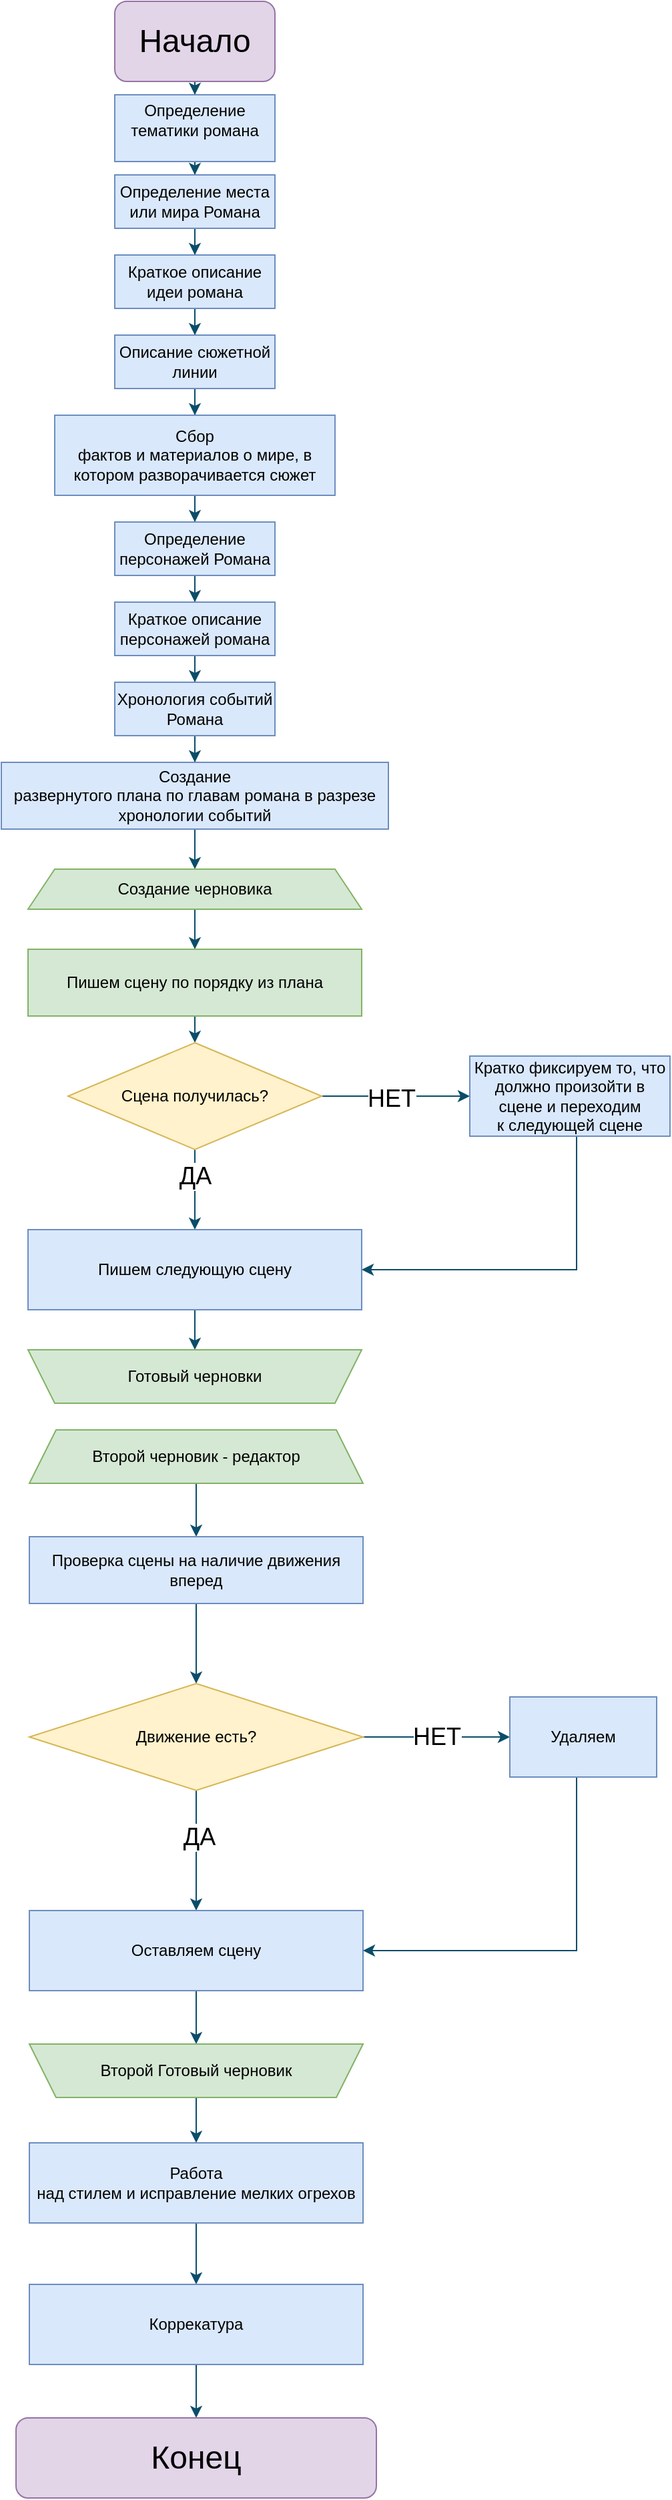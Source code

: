 <mxfile version="22.1.16" type="device">
  <diagram id="D8fkURHyANMpih5rnkmA" name="Страница — 1">
    <mxGraphModel dx="718" dy="845" grid="1" gridSize="10" guides="1" tooltips="1" connect="1" arrows="1" fold="1" page="1" pageScale="1" pageWidth="827" pageHeight="1169" math="0" shadow="0">
      <root>
        <mxCell id="0" />
        <mxCell id="1" parent="0" />
        <mxCell id="11rlWMmekfV-KqHWhoUA-5" value="" style="edgeStyle=orthogonalEdgeStyle;rounded=0;orthogonalLoop=1;jettySize=auto;html=1;strokeColor=#0B4D6A;" edge="1" parent="1" source="11rlWMmekfV-KqHWhoUA-1" target="11rlWMmekfV-KqHWhoUA-4">
          <mxGeometry relative="1" as="geometry" />
        </mxCell>
        <mxCell id="11rlWMmekfV-KqHWhoUA-1" value="&lt;font style=&quot;font-size: 24px;&quot;&gt;Начало&lt;/font&gt;" style="rounded=1;whiteSpace=wrap;html=1;fillColor=#e1d5e7;labelBackgroundColor=none;strokeColor=#9673a6;" vertex="1" parent="1">
          <mxGeometry x="354" y="40" width="120" height="60" as="geometry" />
        </mxCell>
        <mxCell id="11rlWMmekfV-KqHWhoUA-7" value="" style="edgeStyle=orthogonalEdgeStyle;rounded=0;orthogonalLoop=1;jettySize=auto;html=1;strokeColor=#0B4D6A;" edge="1" parent="1" source="11rlWMmekfV-KqHWhoUA-4" target="11rlWMmekfV-KqHWhoUA-6">
          <mxGeometry relative="1" as="geometry" />
        </mxCell>
        <mxCell id="11rlWMmekfV-KqHWhoUA-4" value="Определение тематики романа&lt;br&gt;&lt;p class=&quot;MsoNormal&quot;&gt;&lt;/p&gt;" style="rounded=0;whiteSpace=wrap;html=1;strokeColor=#6c8ebf;fillColor=#dae8fc;" vertex="1" parent="1">
          <mxGeometry x="354" y="110" width="120" height="50" as="geometry" />
        </mxCell>
        <mxCell id="11rlWMmekfV-KqHWhoUA-9" value="" style="edgeStyle=orthogonalEdgeStyle;rounded=0;orthogonalLoop=1;jettySize=auto;html=1;strokeColor=#0B4D6A;" edge="1" parent="1" source="11rlWMmekfV-KqHWhoUA-6" target="11rlWMmekfV-KqHWhoUA-8">
          <mxGeometry relative="1" as="geometry" />
        </mxCell>
        <mxCell id="11rlWMmekfV-KqHWhoUA-6" value="&lt;p class=&quot;MsoNormal&quot;&gt;Определение места или мира Романа&lt;/p&gt;" style="whiteSpace=wrap;html=1;fillColor=#dae8fc;strokeColor=#6c8ebf;rounded=0;" vertex="1" parent="1">
          <mxGeometry x="354" y="170" width="120" height="40" as="geometry" />
        </mxCell>
        <mxCell id="11rlWMmekfV-KqHWhoUA-11" value="" style="edgeStyle=orthogonalEdgeStyle;rounded=0;orthogonalLoop=1;jettySize=auto;html=1;strokeColor=#0B4D6A;" edge="1" parent="1" source="11rlWMmekfV-KqHWhoUA-8" target="11rlWMmekfV-KqHWhoUA-10">
          <mxGeometry relative="1" as="geometry" />
        </mxCell>
        <mxCell id="11rlWMmekfV-KqHWhoUA-8" value="&lt;p class=&quot;MsoNormal&quot;&gt;Краткое описание идеи романа&lt;/p&gt;" style="whiteSpace=wrap;html=1;fillColor=#dae8fc;strokeColor=#6c8ebf;rounded=0;" vertex="1" parent="1">
          <mxGeometry x="354" y="230" width="120" height="40" as="geometry" />
        </mxCell>
        <mxCell id="11rlWMmekfV-KqHWhoUA-13" value="" style="edgeStyle=orthogonalEdgeStyle;rounded=0;orthogonalLoop=1;jettySize=auto;html=1;strokeColor=#0B4D6A;" edge="1" parent="1" source="11rlWMmekfV-KqHWhoUA-10" target="11rlWMmekfV-KqHWhoUA-12">
          <mxGeometry relative="1" as="geometry" />
        </mxCell>
        <mxCell id="11rlWMmekfV-KqHWhoUA-10" value="&lt;p class=&quot;MsoNormal&quot;&gt;Описание сюжетной линии&lt;/p&gt;" style="whiteSpace=wrap;html=1;fillColor=#dae8fc;strokeColor=#6c8ebf;rounded=0;" vertex="1" parent="1">
          <mxGeometry x="354" y="290" width="120" height="40" as="geometry" />
        </mxCell>
        <mxCell id="11rlWMmekfV-KqHWhoUA-15" value="" style="edgeStyle=orthogonalEdgeStyle;rounded=0;orthogonalLoop=1;jettySize=auto;html=1;strokeColor=#0B4D6A;" edge="1" parent="1" source="11rlWMmekfV-KqHWhoUA-12" target="11rlWMmekfV-KqHWhoUA-14">
          <mxGeometry relative="1" as="geometry" />
        </mxCell>
        <mxCell id="11rlWMmekfV-KqHWhoUA-12" value="Сбор&lt;br/&gt;фактов и материалов о мире, в котором разворачивается сюжет" style="whiteSpace=wrap;html=1;fillColor=#dae8fc;strokeColor=#6c8ebf;rounded=0;" vertex="1" parent="1">
          <mxGeometry x="309" y="350" width="210" height="60" as="geometry" />
        </mxCell>
        <mxCell id="11rlWMmekfV-KqHWhoUA-17" value="" style="edgeStyle=orthogonalEdgeStyle;rounded=0;orthogonalLoop=1;jettySize=auto;html=1;strokeColor=#0B4D6A;" edge="1" parent="1" source="11rlWMmekfV-KqHWhoUA-14" target="11rlWMmekfV-KqHWhoUA-16">
          <mxGeometry relative="1" as="geometry" />
        </mxCell>
        <mxCell id="11rlWMmekfV-KqHWhoUA-14" value="Определение&lt;br/&gt;персонажей Романа" style="whiteSpace=wrap;html=1;fillColor=#dae8fc;strokeColor=#6c8ebf;rounded=0;" vertex="1" parent="1">
          <mxGeometry x="354" y="430" width="120" height="40" as="geometry" />
        </mxCell>
        <mxCell id="11rlWMmekfV-KqHWhoUA-19" value="" style="edgeStyle=orthogonalEdgeStyle;rounded=0;orthogonalLoop=1;jettySize=auto;html=1;strokeColor=#0B4D6A;" edge="1" parent="1" source="11rlWMmekfV-KqHWhoUA-16" target="11rlWMmekfV-KqHWhoUA-18">
          <mxGeometry relative="1" as="geometry" />
        </mxCell>
        <mxCell id="11rlWMmekfV-KqHWhoUA-16" value="&lt;p class=&quot;MsoNormal&quot;&gt;Краткое описание персонажей романа&lt;/p&gt;" style="whiteSpace=wrap;html=1;fillColor=#dae8fc;strokeColor=#6c8ebf;rounded=0;" vertex="1" parent="1">
          <mxGeometry x="354" y="490" width="120" height="40" as="geometry" />
        </mxCell>
        <mxCell id="11rlWMmekfV-KqHWhoUA-21" value="" style="edgeStyle=orthogonalEdgeStyle;rounded=0;orthogonalLoop=1;jettySize=auto;html=1;strokeColor=#0B4D6A;" edge="1" parent="1" source="11rlWMmekfV-KqHWhoUA-18" target="11rlWMmekfV-KqHWhoUA-20">
          <mxGeometry relative="1" as="geometry" />
        </mxCell>
        <mxCell id="11rlWMmekfV-KqHWhoUA-18" value="&lt;p class=&quot;MsoNormal&quot;&gt;Хронология событий Романа&lt;/p&gt;" style="whiteSpace=wrap;html=1;fillColor=#dae8fc;strokeColor=#6c8ebf;rounded=0;" vertex="1" parent="1">
          <mxGeometry x="354" y="550" width="120" height="40" as="geometry" />
        </mxCell>
        <mxCell id="11rlWMmekfV-KqHWhoUA-67" value="" style="edgeStyle=orthogonalEdgeStyle;rounded=0;orthogonalLoop=1;jettySize=auto;html=1;strokeColor=#0B4D6A;" edge="1" parent="1" source="11rlWMmekfV-KqHWhoUA-20" target="11rlWMmekfV-KqHWhoUA-24">
          <mxGeometry relative="1" as="geometry" />
        </mxCell>
        <mxCell id="11rlWMmekfV-KqHWhoUA-20" value="Создание&lt;br/&gt;развернутого плана по главам романа в разрезе хронологии событий" style="whiteSpace=wrap;html=1;fillColor=#dae8fc;strokeColor=#6c8ebf;rounded=0;" vertex="1" parent="1">
          <mxGeometry x="269" y="610" width="290" height="50" as="geometry" />
        </mxCell>
        <mxCell id="11rlWMmekfV-KqHWhoUA-29" value="" style="edgeStyle=orthogonalEdgeStyle;rounded=0;orthogonalLoop=1;jettySize=auto;html=1;strokeColor=#0B4D6A;" edge="1" parent="1" source="11rlWMmekfV-KqHWhoUA-24" target="11rlWMmekfV-KqHWhoUA-28">
          <mxGeometry relative="1" as="geometry" />
        </mxCell>
        <mxCell id="11rlWMmekfV-KqHWhoUA-24" value="Создание черновика" style="shape=trapezoid;perimeter=trapezoidPerimeter;whiteSpace=wrap;html=1;fixedSize=1;fillColor=#d5e8d4;strokeColor=#82b366;rounded=0;" vertex="1" parent="1">
          <mxGeometry x="289" y="690" width="250" height="30" as="geometry" />
        </mxCell>
        <mxCell id="11rlWMmekfV-KqHWhoUA-31" value="" style="edgeStyle=orthogonalEdgeStyle;rounded=0;orthogonalLoop=1;jettySize=auto;html=1;strokeColor=#0B4D6A;" edge="1" parent="1" source="11rlWMmekfV-KqHWhoUA-28">
          <mxGeometry relative="1" as="geometry">
            <mxPoint x="414" y="820" as="targetPoint" />
          </mxGeometry>
        </mxCell>
        <mxCell id="11rlWMmekfV-KqHWhoUA-28" value="Пишем сцену по порядку из плана" style="whiteSpace=wrap;html=1;fillColor=#d5e8d4;strokeColor=#82b366;rounded=0;" vertex="1" parent="1">
          <mxGeometry x="289" y="750" width="250" height="50" as="geometry" />
        </mxCell>
        <mxCell id="11rlWMmekfV-KqHWhoUA-34" value="" style="edgeStyle=orthogonalEdgeStyle;rounded=0;orthogonalLoop=1;jettySize=auto;html=1;strokeColor=#0B4D6A;" edge="1" parent="1" source="11rlWMmekfV-KqHWhoUA-32" target="11rlWMmekfV-KqHWhoUA-33">
          <mxGeometry relative="1" as="geometry" />
        </mxCell>
        <mxCell id="11rlWMmekfV-KqHWhoUA-39" value="ДА" style="edgeLabel;html=1;align=center;verticalAlign=middle;resizable=0;points=[];fontColor=#000000;fontSize=18;" vertex="1" connectable="0" parent="11rlWMmekfV-KqHWhoUA-34">
          <mxGeometry x="0.2" y="2" relative="1" as="geometry">
            <mxPoint x="-2" y="-16" as="offset" />
          </mxGeometry>
        </mxCell>
        <mxCell id="11rlWMmekfV-KqHWhoUA-36" value="" style="edgeStyle=orthogonalEdgeStyle;rounded=0;orthogonalLoop=1;jettySize=auto;html=1;strokeColor=#0B4D6A;" edge="1" parent="1" source="11rlWMmekfV-KqHWhoUA-32" target="11rlWMmekfV-KqHWhoUA-35">
          <mxGeometry relative="1" as="geometry" />
        </mxCell>
        <mxCell id="11rlWMmekfV-KqHWhoUA-38" value="НЕТ" style="edgeLabel;html=1;align=center;verticalAlign=middle;resizable=0;points=[];fontColor=#000000;fontSize=18;" vertex="1" connectable="0" parent="11rlWMmekfV-KqHWhoUA-36">
          <mxGeometry x="-0.061" y="-2" relative="1" as="geometry">
            <mxPoint as="offset" />
          </mxGeometry>
        </mxCell>
        <mxCell id="11rlWMmekfV-KqHWhoUA-32" value="Сцена получилась?" style="rhombus;whiteSpace=wrap;html=1;strokeColor=#d6b656;fillColor=#fff2cc;" vertex="1" parent="1">
          <mxGeometry x="319" y="820" width="190" height="80" as="geometry" />
        </mxCell>
        <mxCell id="11rlWMmekfV-KqHWhoUA-41" value="" style="edgeStyle=orthogonalEdgeStyle;rounded=0;orthogonalLoop=1;jettySize=auto;html=1;strokeColor=#0B4D6A;" edge="1" parent="1" source="11rlWMmekfV-KqHWhoUA-33" target="11rlWMmekfV-KqHWhoUA-40">
          <mxGeometry relative="1" as="geometry" />
        </mxCell>
        <mxCell id="11rlWMmekfV-KqHWhoUA-33" value="Пишем следующую сцену" style="whiteSpace=wrap;html=1;fillColor=#dae8fc;strokeColor=#6c8ebf;" vertex="1" parent="1">
          <mxGeometry x="289" y="960" width="250" height="60" as="geometry" />
        </mxCell>
        <mxCell id="11rlWMmekfV-KqHWhoUA-37" style="edgeStyle=orthogonalEdgeStyle;rounded=0;orthogonalLoop=1;jettySize=auto;html=1;entryX=1;entryY=0.5;entryDx=0;entryDy=0;strokeColor=#0B4D6A;" edge="1" parent="1" source="11rlWMmekfV-KqHWhoUA-35" target="11rlWMmekfV-KqHWhoUA-33">
          <mxGeometry relative="1" as="geometry">
            <Array as="points">
              <mxPoint x="700" y="990" />
            </Array>
          </mxGeometry>
        </mxCell>
        <mxCell id="11rlWMmekfV-KqHWhoUA-35" value="&lt;p class=&quot;MsoNormal&quot;&gt;Кратко фиксируем то, что должно произойти в сцене и переходим&lt;br&gt;к следующей сцене&lt;/p&gt;" style="whiteSpace=wrap;html=1;fillColor=#dae8fc;strokeColor=#6c8ebf;" vertex="1" parent="1">
          <mxGeometry x="620" y="830" width="150" height="60" as="geometry" />
        </mxCell>
        <mxCell id="11rlWMmekfV-KqHWhoUA-40" value="Готовый черновки" style="shape=trapezoid;perimeter=trapezoidPerimeter;whiteSpace=wrap;html=1;fixedSize=1;strokeColor=#82b366;fillColor=#d5e8d4;direction=west;" vertex="1" parent="1">
          <mxGeometry x="289" y="1050" width="250" height="40" as="geometry" />
        </mxCell>
        <mxCell id="11rlWMmekfV-KqHWhoUA-44" value="" style="edgeStyle=orthogonalEdgeStyle;rounded=0;orthogonalLoop=1;jettySize=auto;html=1;strokeColor=#0B4D6A;" edge="1" parent="1" source="11rlWMmekfV-KqHWhoUA-42" target="11rlWMmekfV-KqHWhoUA-43">
          <mxGeometry relative="1" as="geometry" />
        </mxCell>
        <mxCell id="11rlWMmekfV-KqHWhoUA-42" value="Второй черновик -&amp;nbsp;редактор" style="shape=trapezoid;perimeter=trapezoidPerimeter;whiteSpace=wrap;html=1;fixedSize=1;strokeColor=#82b366;fillColor=#d5e8d4;" vertex="1" parent="1">
          <mxGeometry x="290" y="1110" width="250" height="40" as="geometry" />
        </mxCell>
        <mxCell id="11rlWMmekfV-KqHWhoUA-46" value="" style="edgeStyle=orthogonalEdgeStyle;rounded=0;orthogonalLoop=1;jettySize=auto;html=1;strokeColor=#0B4D6A;" edge="1" parent="1" source="11rlWMmekfV-KqHWhoUA-43" target="11rlWMmekfV-KqHWhoUA-45">
          <mxGeometry relative="1" as="geometry" />
        </mxCell>
        <mxCell id="11rlWMmekfV-KqHWhoUA-43" value="Проверка сцены на наличие движения вперед" style="whiteSpace=wrap;html=1;fillColor=#dae8fc;strokeColor=#6c8ebf;" vertex="1" parent="1">
          <mxGeometry x="290" y="1190" width="250" height="50" as="geometry" />
        </mxCell>
        <mxCell id="11rlWMmekfV-KqHWhoUA-48" value="" style="edgeStyle=orthogonalEdgeStyle;rounded=0;orthogonalLoop=1;jettySize=auto;html=1;strokeColor=#0B4D6A;" edge="1" parent="1" source="11rlWMmekfV-KqHWhoUA-45" target="11rlWMmekfV-KqHWhoUA-47">
          <mxGeometry relative="1" as="geometry" />
        </mxCell>
        <mxCell id="11rlWMmekfV-KqHWhoUA-55" value="ДА" style="edgeLabel;html=1;align=center;verticalAlign=middle;resizable=0;points=[];fontColor=#000000;fontSize=18;" vertex="1" connectable="0" parent="11rlWMmekfV-KqHWhoUA-48">
          <mxGeometry x="-0.222" y="2" relative="1" as="geometry">
            <mxPoint as="offset" />
          </mxGeometry>
        </mxCell>
        <mxCell id="11rlWMmekfV-KqHWhoUA-52" value="" style="edgeStyle=orthogonalEdgeStyle;rounded=0;orthogonalLoop=1;jettySize=auto;html=1;strokeColor=#0B4D6A;" edge="1" parent="1" source="11rlWMmekfV-KqHWhoUA-45" target="11rlWMmekfV-KqHWhoUA-51">
          <mxGeometry relative="1" as="geometry" />
        </mxCell>
        <mxCell id="11rlWMmekfV-KqHWhoUA-53" value="НЕТ" style="edgeLabel;html=1;align=center;verticalAlign=middle;resizable=0;points=[];fontColor=#000000;fontSize=18;" vertex="1" connectable="0" parent="11rlWMmekfV-KqHWhoUA-52">
          <mxGeometry relative="1" as="geometry">
            <mxPoint as="offset" />
          </mxGeometry>
        </mxCell>
        <mxCell id="11rlWMmekfV-KqHWhoUA-45" value="Движение есть?" style="rhombus;whiteSpace=wrap;html=1;strokeColor=#d6b656;fillColor=#fff2cc;" vertex="1" parent="1">
          <mxGeometry x="290" y="1300" width="250" height="80" as="geometry" />
        </mxCell>
        <mxCell id="11rlWMmekfV-KqHWhoUA-61" value="" style="edgeStyle=orthogonalEdgeStyle;rounded=0;orthogonalLoop=1;jettySize=auto;html=1;strokeColor=#0B4D6A;" edge="1" parent="1" source="11rlWMmekfV-KqHWhoUA-47" target="11rlWMmekfV-KqHWhoUA-60">
          <mxGeometry relative="1" as="geometry" />
        </mxCell>
        <mxCell id="11rlWMmekfV-KqHWhoUA-47" value="Оставляем сцену" style="whiteSpace=wrap;html=1;fillColor=#dae8fc;strokeColor=#6c8ebf;" vertex="1" parent="1">
          <mxGeometry x="290" y="1470" width="250" height="60" as="geometry" />
        </mxCell>
        <mxCell id="11rlWMmekfV-KqHWhoUA-54" style="edgeStyle=orthogonalEdgeStyle;rounded=0;orthogonalLoop=1;jettySize=auto;html=1;entryX=1;entryY=0.5;entryDx=0;entryDy=0;strokeColor=#0B4D6A;" edge="1" parent="1" source="11rlWMmekfV-KqHWhoUA-51" target="11rlWMmekfV-KqHWhoUA-47">
          <mxGeometry relative="1" as="geometry">
            <Array as="points">
              <mxPoint x="700" y="1500" />
            </Array>
          </mxGeometry>
        </mxCell>
        <mxCell id="11rlWMmekfV-KqHWhoUA-51" value="Удаляем" style="whiteSpace=wrap;html=1;fillColor=#dae8fc;strokeColor=#6c8ebf;" vertex="1" parent="1">
          <mxGeometry x="650" y="1310" width="110" height="60" as="geometry" />
        </mxCell>
        <mxCell id="11rlWMmekfV-KqHWhoUA-63" value="" style="edgeStyle=orthogonalEdgeStyle;rounded=0;orthogonalLoop=1;jettySize=auto;html=1;strokeColor=#0B4D6A;" edge="1" parent="1" source="11rlWMmekfV-KqHWhoUA-60" target="11rlWMmekfV-KqHWhoUA-62">
          <mxGeometry relative="1" as="geometry" />
        </mxCell>
        <mxCell id="11rlWMmekfV-KqHWhoUA-60" value="Второй Готовый черновик" style="shape=trapezoid;perimeter=trapezoidPerimeter;whiteSpace=wrap;html=1;fixedSize=1;strokeColor=#82b366;fillColor=#d5e8d4;direction=west;" vertex="1" parent="1">
          <mxGeometry x="290" y="1570" width="250" height="40" as="geometry" />
        </mxCell>
        <mxCell id="11rlWMmekfV-KqHWhoUA-65" value="" style="edgeStyle=orthogonalEdgeStyle;rounded=0;orthogonalLoop=1;jettySize=auto;html=1;strokeColor=#0B4D6A;" edge="1" parent="1" source="11rlWMmekfV-KqHWhoUA-62" target="11rlWMmekfV-KqHWhoUA-64">
          <mxGeometry relative="1" as="geometry" />
        </mxCell>
        <mxCell id="11rlWMmekfV-KqHWhoUA-62" value="Работа&lt;br/&gt;над стилем и исправление мелких огрехов" style="rounded=0;whiteSpace=wrap;html=1;strokeColor=#6c8ebf;fillColor=#dae8fc;" vertex="1" parent="1">
          <mxGeometry x="290" y="1644" width="250" height="60" as="geometry" />
        </mxCell>
        <mxCell id="11rlWMmekfV-KqHWhoUA-68" value="" style="edgeStyle=orthogonalEdgeStyle;rounded=0;orthogonalLoop=1;jettySize=auto;html=1;strokeColor=#0B4D6A;" edge="1" parent="1" source="11rlWMmekfV-KqHWhoUA-64" target="11rlWMmekfV-KqHWhoUA-66">
          <mxGeometry relative="1" as="geometry" />
        </mxCell>
        <mxCell id="11rlWMmekfV-KqHWhoUA-64" value="Коррекатура" style="whiteSpace=wrap;html=1;fillColor=#dae8fc;strokeColor=#6c8ebf;rounded=0;" vertex="1" parent="1">
          <mxGeometry x="290" y="1750" width="250" height="60" as="geometry" />
        </mxCell>
        <mxCell id="11rlWMmekfV-KqHWhoUA-66" value="&lt;font style=&quot;font-size: 24px;&quot;&gt;Конец&lt;/font&gt;" style="rounded=1;whiteSpace=wrap;html=1;strokeColor=#9673a6;fillColor=#e1d5e7;" vertex="1" parent="1">
          <mxGeometry x="280" y="1850" width="270" height="60" as="geometry" />
        </mxCell>
      </root>
    </mxGraphModel>
  </diagram>
</mxfile>
